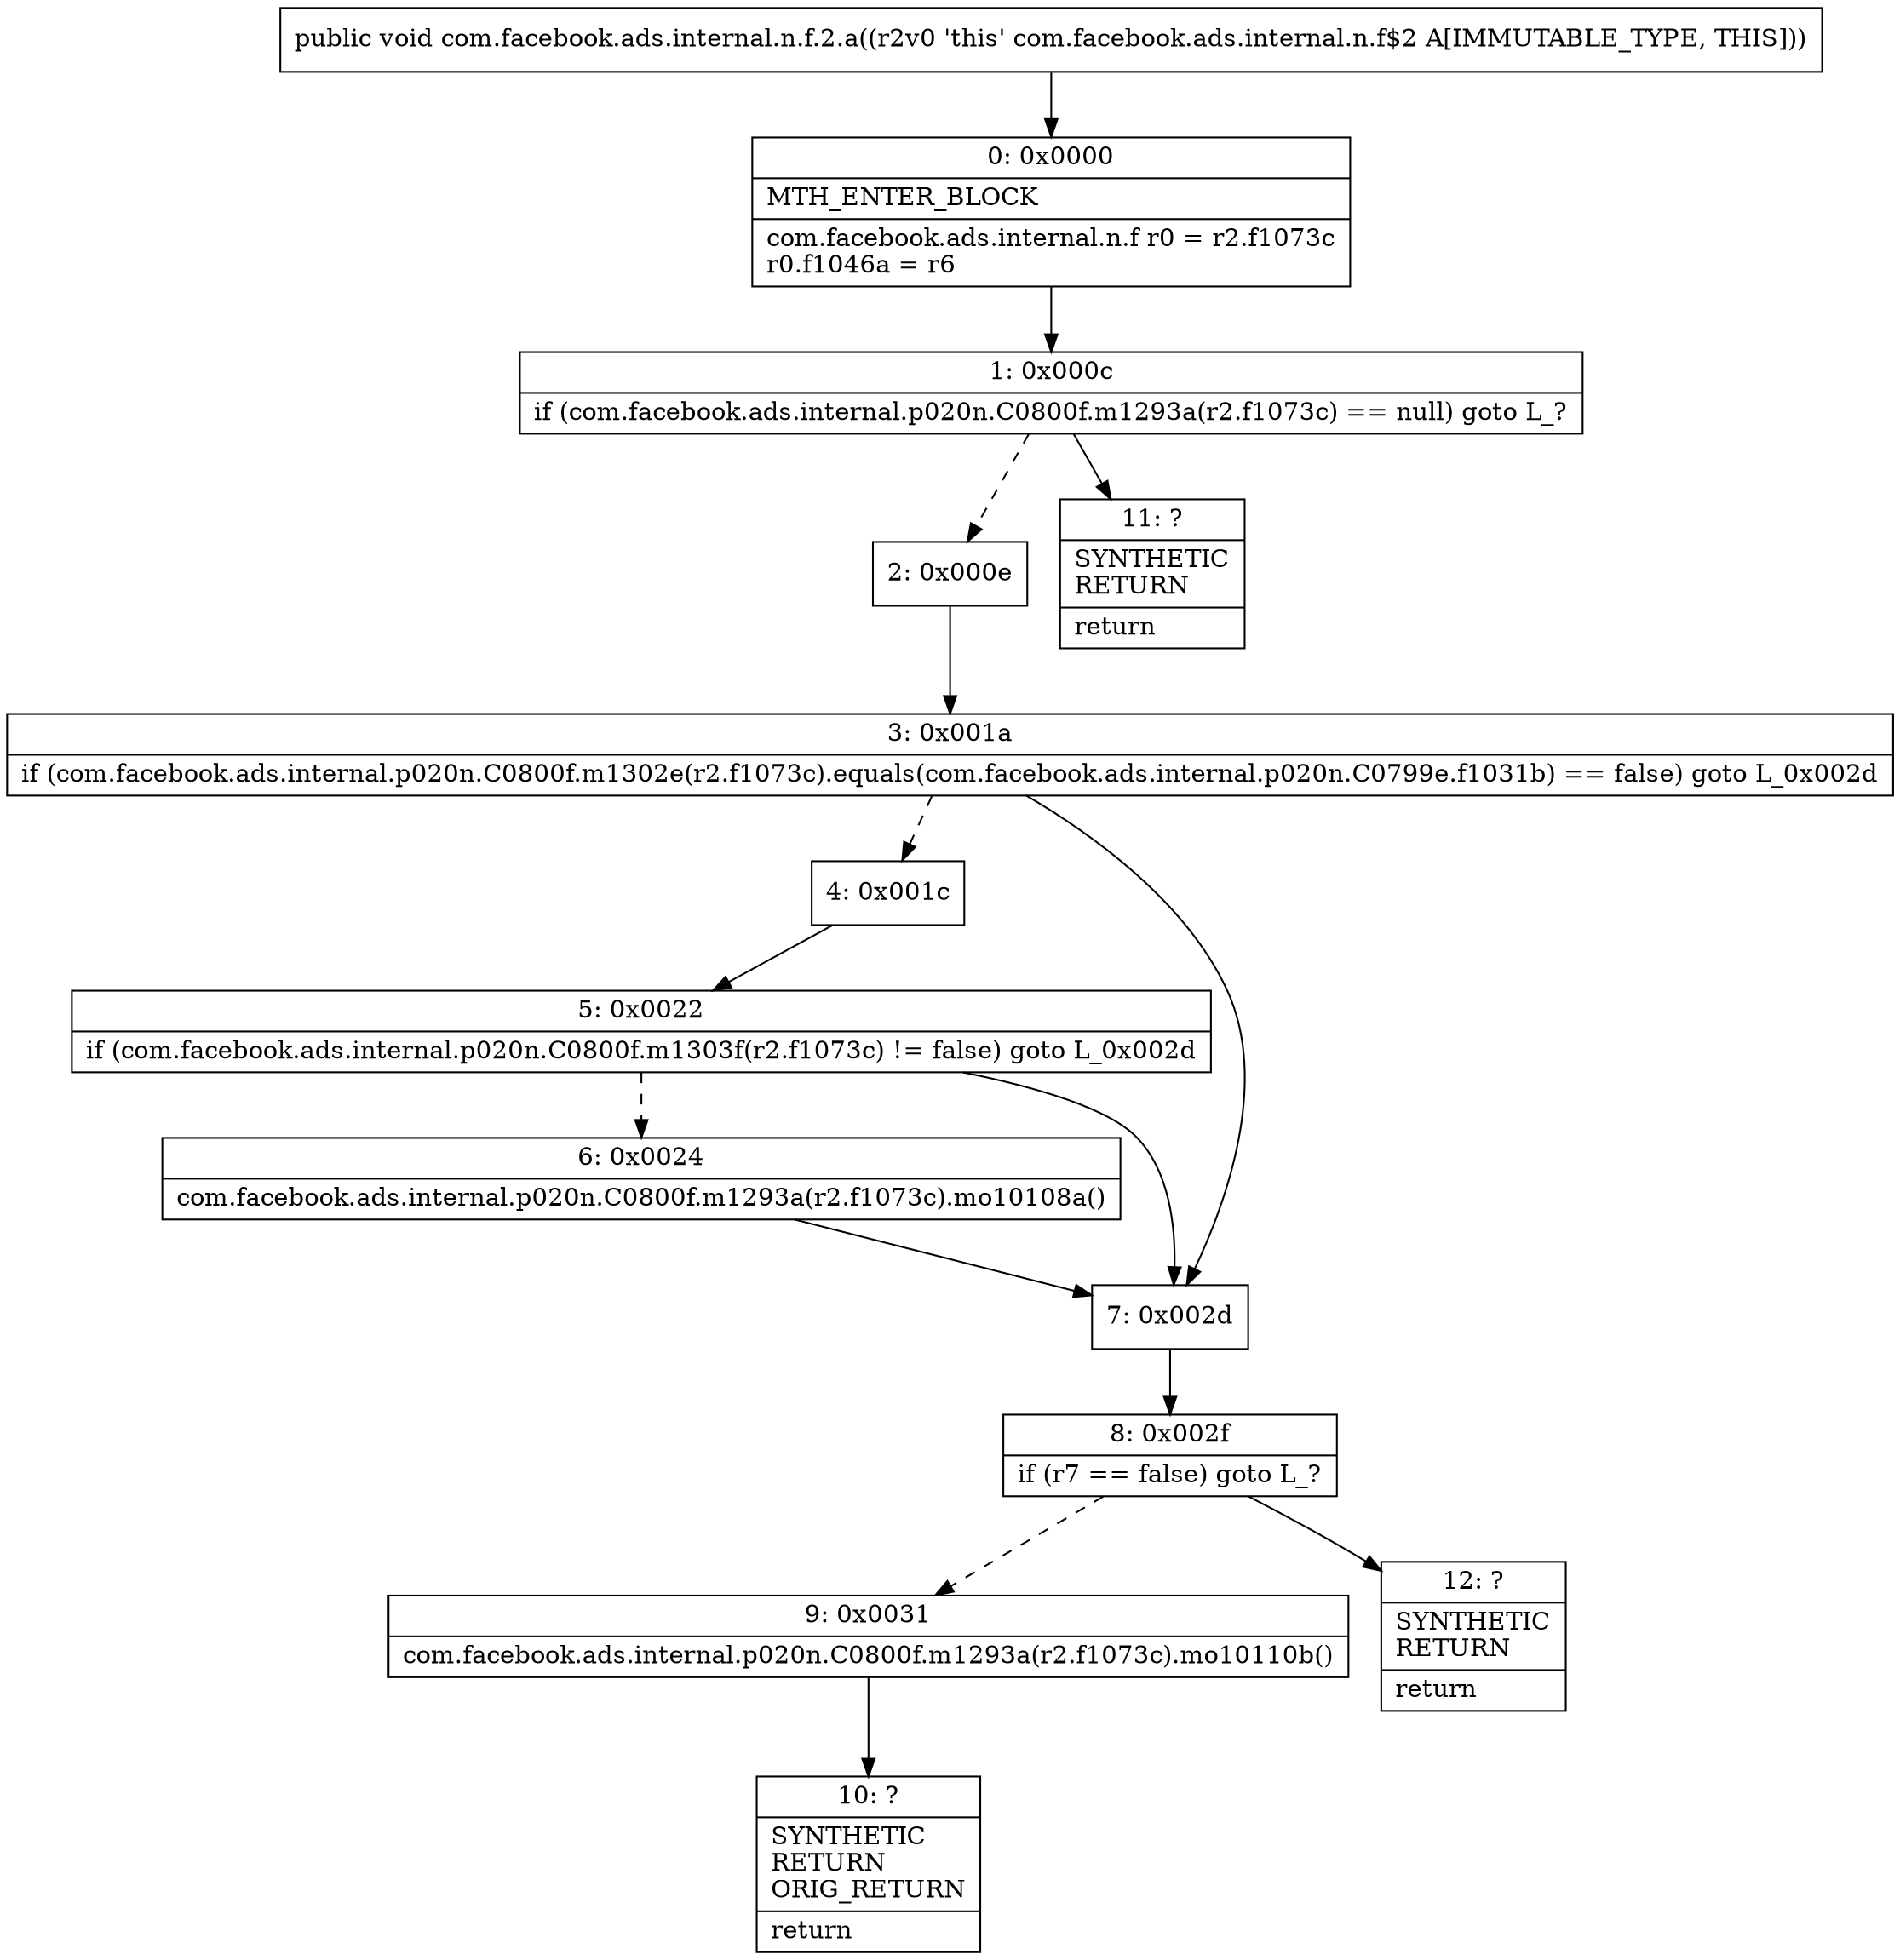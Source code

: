 digraph "CFG forcom.facebook.ads.internal.n.f.2.a()V" {
Node_0 [shape=record,label="{0\:\ 0x0000|MTH_ENTER_BLOCK\l|com.facebook.ads.internal.n.f r0 = r2.f1073c\lr0.f1046a = r6\l}"];
Node_1 [shape=record,label="{1\:\ 0x000c|if (com.facebook.ads.internal.p020n.C0800f.m1293a(r2.f1073c) == null) goto L_?\l}"];
Node_2 [shape=record,label="{2\:\ 0x000e}"];
Node_3 [shape=record,label="{3\:\ 0x001a|if (com.facebook.ads.internal.p020n.C0800f.m1302e(r2.f1073c).equals(com.facebook.ads.internal.p020n.C0799e.f1031b) == false) goto L_0x002d\l}"];
Node_4 [shape=record,label="{4\:\ 0x001c}"];
Node_5 [shape=record,label="{5\:\ 0x0022|if (com.facebook.ads.internal.p020n.C0800f.m1303f(r2.f1073c) != false) goto L_0x002d\l}"];
Node_6 [shape=record,label="{6\:\ 0x0024|com.facebook.ads.internal.p020n.C0800f.m1293a(r2.f1073c).mo10108a()\l}"];
Node_7 [shape=record,label="{7\:\ 0x002d}"];
Node_8 [shape=record,label="{8\:\ 0x002f|if (r7 == false) goto L_?\l}"];
Node_9 [shape=record,label="{9\:\ 0x0031|com.facebook.ads.internal.p020n.C0800f.m1293a(r2.f1073c).mo10110b()\l}"];
Node_10 [shape=record,label="{10\:\ ?|SYNTHETIC\lRETURN\lORIG_RETURN\l|return\l}"];
Node_11 [shape=record,label="{11\:\ ?|SYNTHETIC\lRETURN\l|return\l}"];
Node_12 [shape=record,label="{12\:\ ?|SYNTHETIC\lRETURN\l|return\l}"];
MethodNode[shape=record,label="{public void com.facebook.ads.internal.n.f.2.a((r2v0 'this' com.facebook.ads.internal.n.f$2 A[IMMUTABLE_TYPE, THIS])) }"];
MethodNode -> Node_0;
Node_0 -> Node_1;
Node_1 -> Node_2[style=dashed];
Node_1 -> Node_11;
Node_2 -> Node_3;
Node_3 -> Node_4[style=dashed];
Node_3 -> Node_7;
Node_4 -> Node_5;
Node_5 -> Node_6[style=dashed];
Node_5 -> Node_7;
Node_6 -> Node_7;
Node_7 -> Node_8;
Node_8 -> Node_9[style=dashed];
Node_8 -> Node_12;
Node_9 -> Node_10;
}

